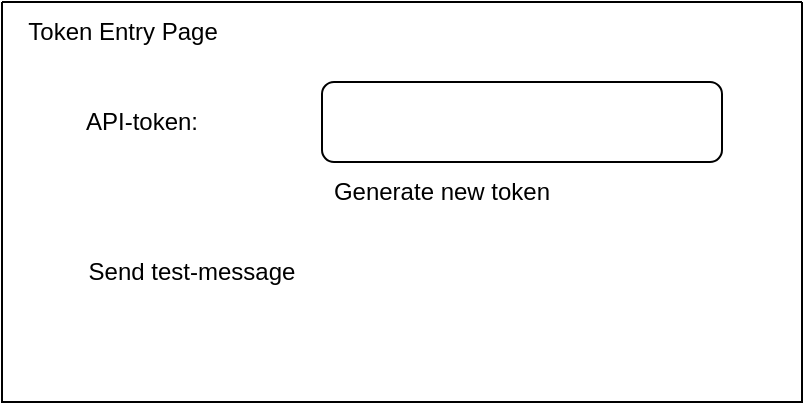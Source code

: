 <mxfile version="20.5.3" type="embed"><diagram id="RJ7OSyM5DiNOzhmmaQ3h" name="Page-1"><mxGraphModel dx="819" dy="1249" grid="1" gridSize="10" guides="1" tooltips="1" connect="1" arrows="1" fold="1" page="1" pageScale="1" pageWidth="850" pageHeight="1100" math="0" shadow="0"><root><mxCell id="0"/><mxCell id="1" parent="0"/><mxCell id="6" value="API-token:" style="text;html=1;strokeColor=none;fillColor=none;align=center;verticalAlign=middle;whiteSpace=wrap;rounded=0;" vertex="1" parent="1"><mxGeometry x="80" y="85" width="60" height="30" as="geometry"/></mxCell><mxCell id="8" value="" style="rounded=1;whiteSpace=wrap;html=1;" vertex="1" parent="1"><mxGeometry x="200" y="80" width="200" height="40" as="geometry"/></mxCell><mxCell id="10" value="Generate new token" style="text;html=1;align=center;verticalAlign=middle;whiteSpace=wrap;rounded=0;" vertex="1" parent="1"><mxGeometry x="200" y="120" width="120" height="30" as="geometry"/></mxCell><mxCell id="12" value="" style="swimlane;startSize=0;" vertex="1" parent="1"><mxGeometry x="40" y="40" width="400" height="200" as="geometry"/></mxCell><mxCell id="9" value="Send test-message" style="text;html=1;align=center;verticalAlign=middle;whiteSpace=wrap;rounded=0;" vertex="1" parent="12"><mxGeometry x="40" y="120" width="110" height="30" as="geometry"/></mxCell><mxCell id="13" value="Token Entry Page" style="text;html=1;align=center;verticalAlign=middle;resizable=0;points=[];autosize=1;strokeColor=none;fillColor=none;" vertex="1" parent="12"><mxGeometry width="120" height="30" as="geometry"/></mxCell></root></mxGraphModel></diagram></mxfile>